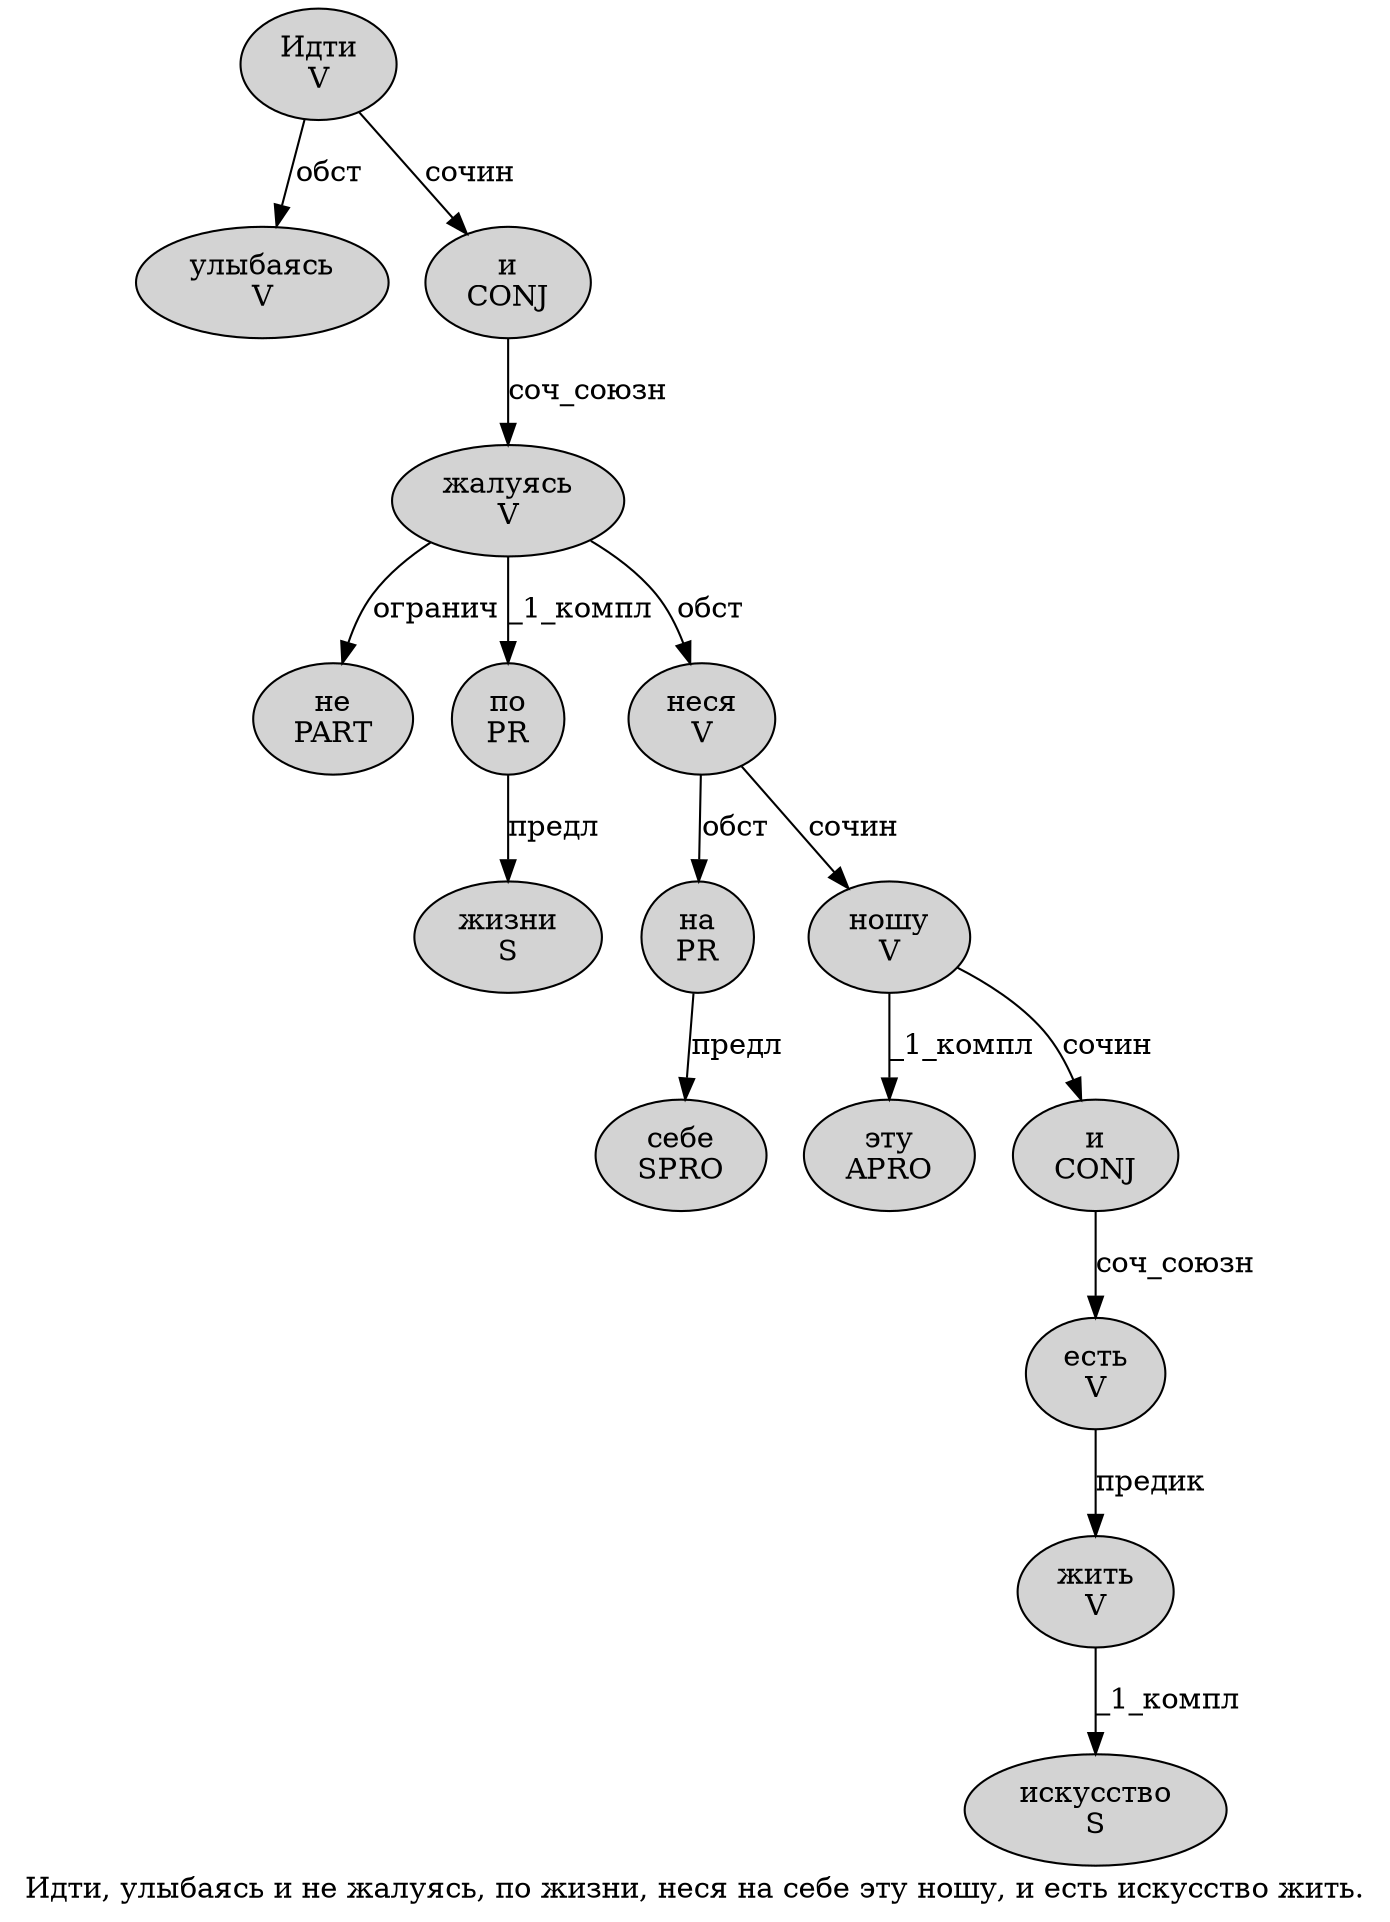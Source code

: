 digraph SENTENCE_972 {
	graph [label="Идти, улыбаясь и не жалуясь, по жизни, неся на себе эту ношу, и есть искусство жить."]
	node [style=filled]
		0 [label="Идти
V" color="" fillcolor=lightgray penwidth=1 shape=ellipse]
		2 [label="улыбаясь
V" color="" fillcolor=lightgray penwidth=1 shape=ellipse]
		3 [label="и
CONJ" color="" fillcolor=lightgray penwidth=1 shape=ellipse]
		4 [label="не
PART" color="" fillcolor=lightgray penwidth=1 shape=ellipse]
		5 [label="жалуясь
V" color="" fillcolor=lightgray penwidth=1 shape=ellipse]
		7 [label="по
PR" color="" fillcolor=lightgray penwidth=1 shape=ellipse]
		8 [label="жизни
S" color="" fillcolor=lightgray penwidth=1 shape=ellipse]
		10 [label="неся
V" color="" fillcolor=lightgray penwidth=1 shape=ellipse]
		11 [label="на
PR" color="" fillcolor=lightgray penwidth=1 shape=ellipse]
		12 [label="себе
SPRO" color="" fillcolor=lightgray penwidth=1 shape=ellipse]
		13 [label="эту
APRO" color="" fillcolor=lightgray penwidth=1 shape=ellipse]
		14 [label="ношу
V" color="" fillcolor=lightgray penwidth=1 shape=ellipse]
		16 [label="и
CONJ" color="" fillcolor=lightgray penwidth=1 shape=ellipse]
		17 [label="есть
V" color="" fillcolor=lightgray penwidth=1 shape=ellipse]
		18 [label="искусство
S" color="" fillcolor=lightgray penwidth=1 shape=ellipse]
		19 [label="жить
V" color="" fillcolor=lightgray penwidth=1 shape=ellipse]
			11 -> 12 [label="предл"]
			3 -> 5 [label="соч_союзн"]
			7 -> 8 [label="предл"]
			16 -> 17 [label="соч_союзн"]
			19 -> 18 [label="_1_компл"]
			14 -> 13 [label="_1_компл"]
			14 -> 16 [label="сочин"]
			10 -> 11 [label="обст"]
			10 -> 14 [label="сочин"]
			0 -> 2 [label="обст"]
			0 -> 3 [label="сочин"]
			17 -> 19 [label="предик"]
			5 -> 4 [label="огранич"]
			5 -> 7 [label="_1_компл"]
			5 -> 10 [label="обст"]
}